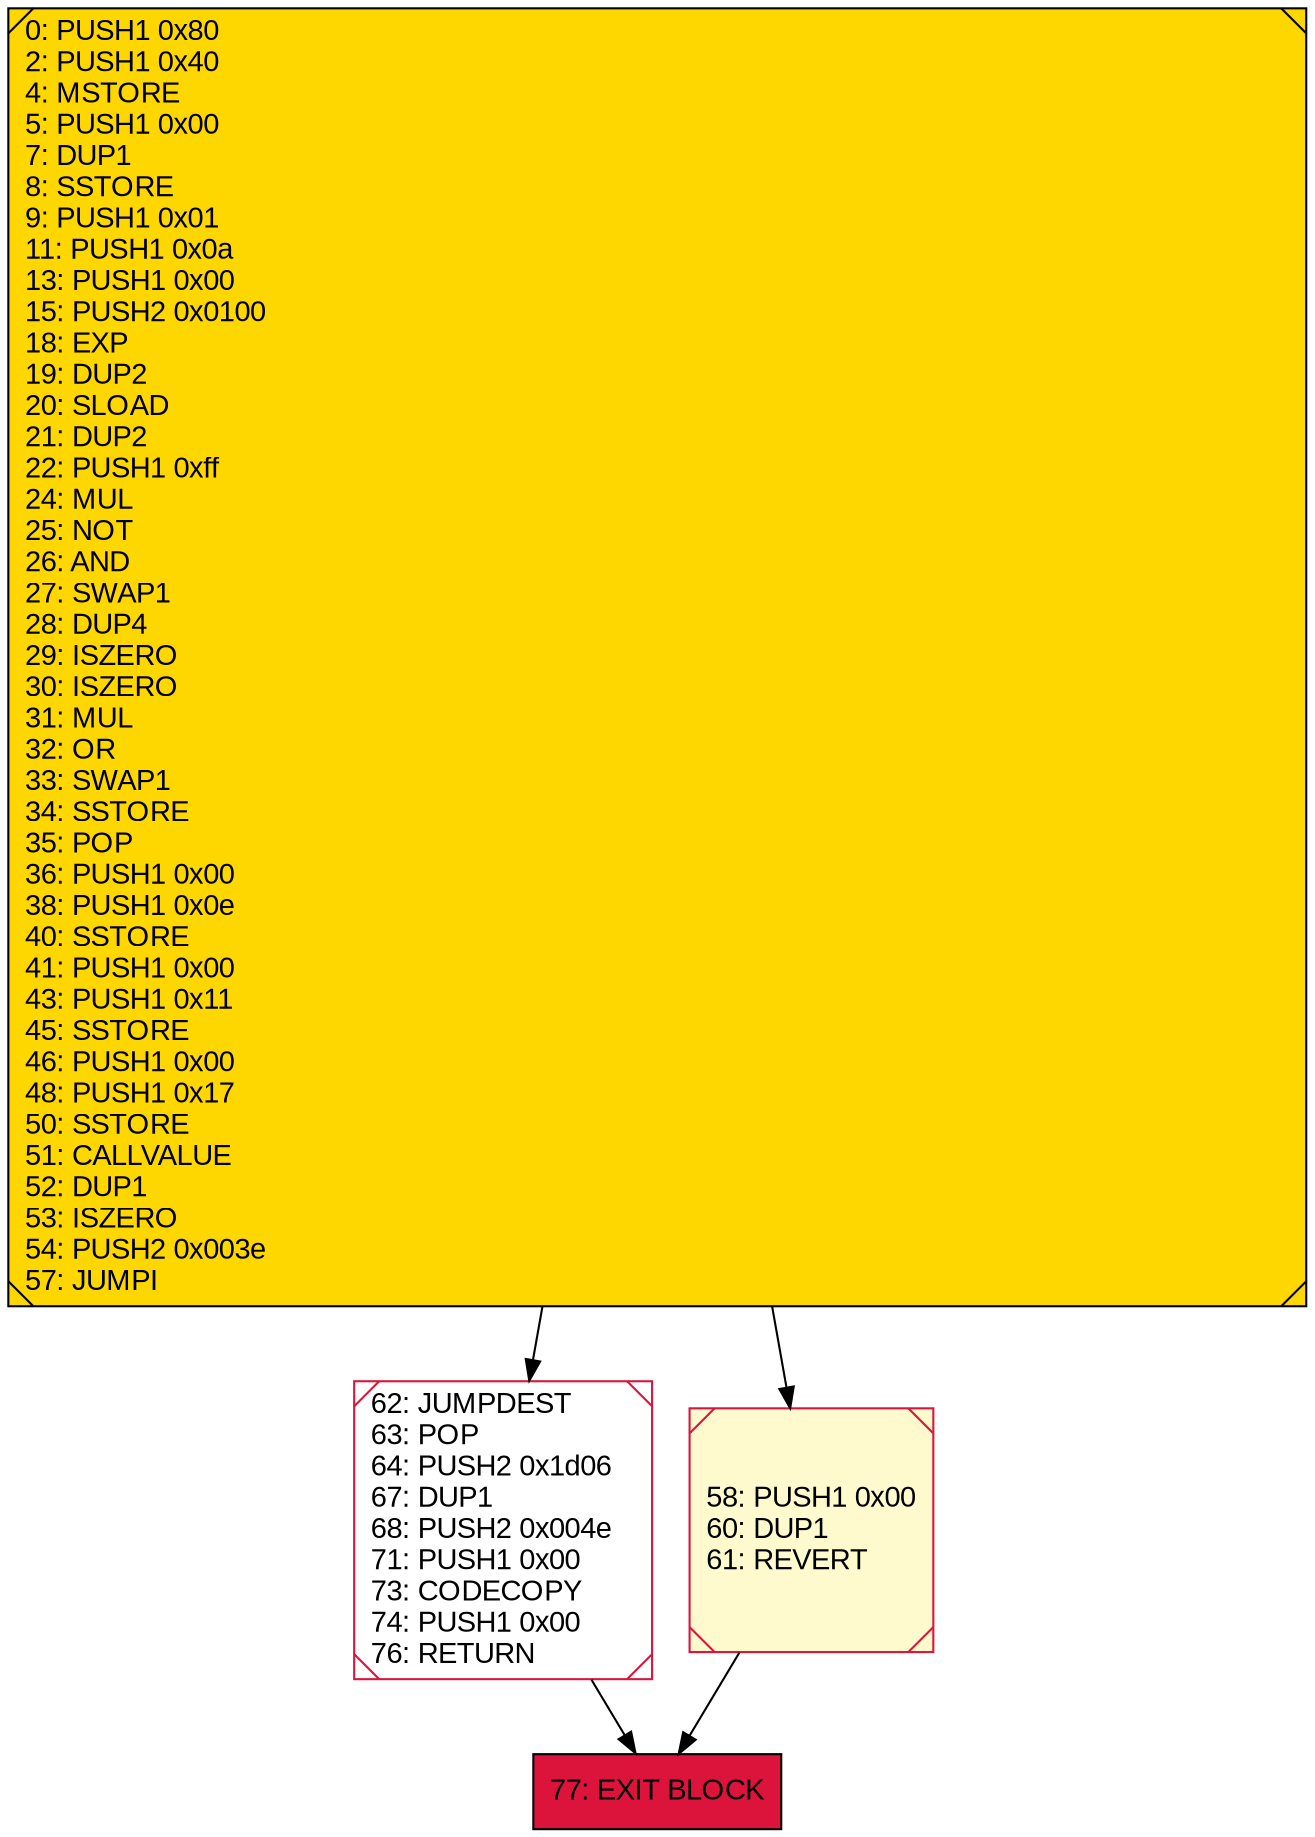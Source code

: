 digraph G {
bgcolor=transparent rankdir=UD;
node [shape=box style=filled color=black fillcolor=white fontname=arial fontcolor=black];
62 [label="62: JUMPDEST\l63: POP\l64: PUSH2 0x1d06\l67: DUP1\l68: PUSH2 0x004e\l71: PUSH1 0x00\l73: CODECOPY\l74: PUSH1 0x00\l76: RETURN\l" shape=Msquare color=crimson ];
58 [label="58: PUSH1 0x00\l60: DUP1\l61: REVERT\l" fillcolor=lemonchiffon shape=Msquare color=crimson ];
77 [label="77: EXIT BLOCK\l" fillcolor=crimson ];
0 [label="0: PUSH1 0x80\l2: PUSH1 0x40\l4: MSTORE\l5: PUSH1 0x00\l7: DUP1\l8: SSTORE\l9: PUSH1 0x01\l11: PUSH1 0x0a\l13: PUSH1 0x00\l15: PUSH2 0x0100\l18: EXP\l19: DUP2\l20: SLOAD\l21: DUP2\l22: PUSH1 0xff\l24: MUL\l25: NOT\l26: AND\l27: SWAP1\l28: DUP4\l29: ISZERO\l30: ISZERO\l31: MUL\l32: OR\l33: SWAP1\l34: SSTORE\l35: POP\l36: PUSH1 0x00\l38: PUSH1 0x0e\l40: SSTORE\l41: PUSH1 0x00\l43: PUSH1 0x11\l45: SSTORE\l46: PUSH1 0x00\l48: PUSH1 0x17\l50: SSTORE\l51: CALLVALUE\l52: DUP1\l53: ISZERO\l54: PUSH2 0x003e\l57: JUMPI\l" fillcolor=lemonchiffon shape=Msquare fillcolor=gold ];
0 -> 58;
58 -> 77;
0 -> 62;
62 -> 77;
}